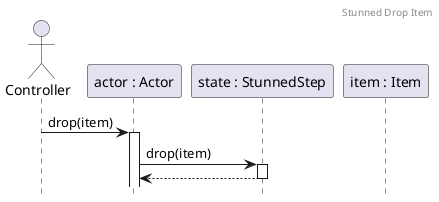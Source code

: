 @startuml
header Stunned Drop Item

hide footbox
autoactivate on

actor A as "Controller"
participant B as "actor : Actor"
participant C as "state : StunnedStep"
participant D as "item : Item"
A -> B : drop(item)
B -> C : drop(item)
return

@enduml